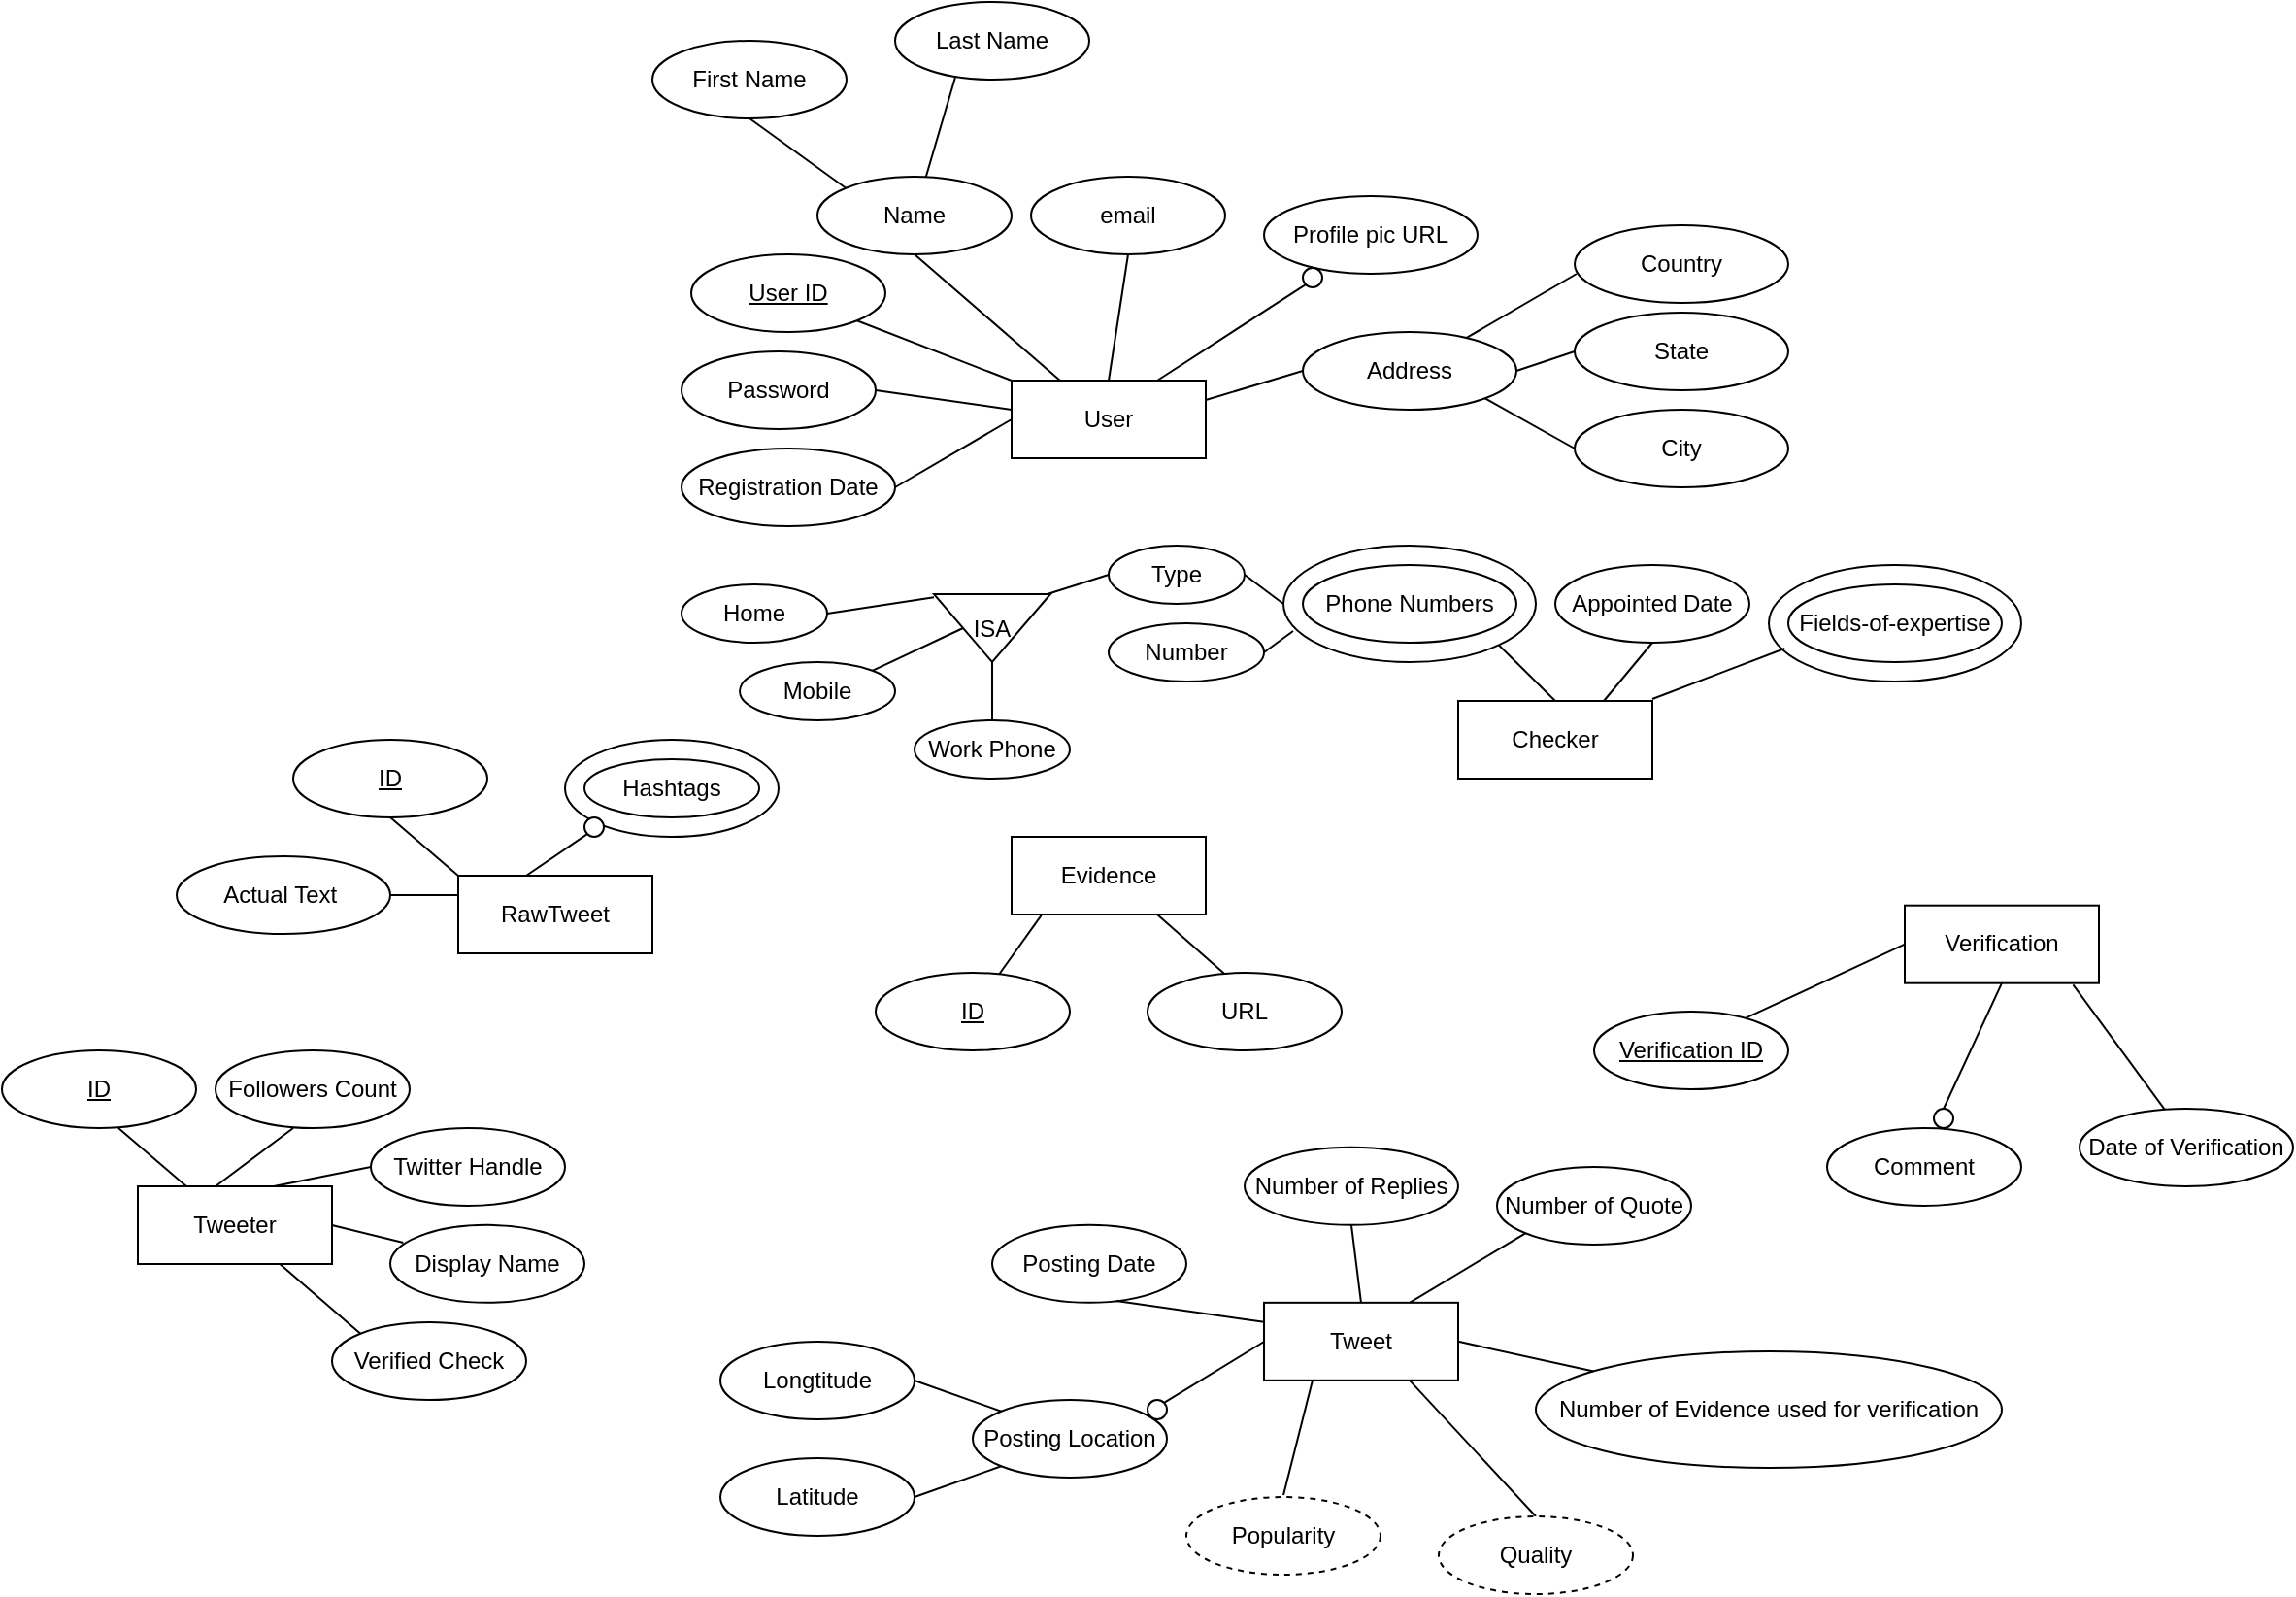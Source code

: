 <mxfile version="13.7.8" type="device"><diagram id="R2lEEEUBdFMjLlhIrx00" name="Page-1"><mxGraphModel dx="2190" dy="1040" grid="1" gridSize="10" guides="1" tooltips="1" connect="1" arrows="1" fold="1" page="1" pageScale="1" pageWidth="850" pageHeight="1100" math="0" shadow="0" extFonts="Permanent Marker^https://fonts.googleapis.com/css?family=Permanent+Marker"><root><mxCell id="0"/><mxCell id="1" parent="0"/><mxCell id="SPqMo29xUOXv5HfC4emS-43" value="" style="ellipse;whiteSpace=wrap;html=1;" vertex="1" parent="1"><mxGeometry x="340" y="330" width="130" height="60" as="geometry"/></mxCell><mxCell id="Zl-x6F84b25CzYWoy0cd-53" value="Tweeter" style="whiteSpace=wrap;html=1;align=center;" parent="1" vertex="1"><mxGeometry x="-500" y="650" width="100" height="40" as="geometry"/></mxCell><mxCell id="1N2LbQ6UHAANUHOMfzVF-2" value="Checker" style="whiteSpace=wrap;html=1;align=center;" parent="1" vertex="1"><mxGeometry x="180" y="400" width="100" height="40" as="geometry"/></mxCell><mxCell id="1N2LbQ6UHAANUHOMfzVF-47" value="RawTweet" style="whiteSpace=wrap;html=1;align=center;" parent="1" vertex="1"><mxGeometry x="-335" y="490" width="100" height="40" as="geometry"/></mxCell><mxCell id="1N2LbQ6UHAANUHOMfzVF-72" value="Tweet" style="whiteSpace=wrap;html=1;align=center;" parent="1" vertex="1"><mxGeometry x="80" y="709.92" width="100" height="40" as="geometry"/></mxCell><mxCell id="1N2LbQ6UHAANUHOMfzVF-87" value="Evidence" style="whiteSpace=wrap;html=1;align=center;" parent="1" vertex="1"><mxGeometry x="-50" y="470" width="100" height="40" as="geometry"/></mxCell><mxCell id="1N2LbQ6UHAANUHOMfzVF-145" value="Verification" style="whiteSpace=wrap;html=1;align=center;" parent="1" vertex="1"><mxGeometry x="410" y="505.35" width="100" height="40" as="geometry"/></mxCell><mxCell id="O9TEPQGxvD_UHUPM0MIn-1" value="User" style="whiteSpace=wrap;html=1;align=center;" parent="1" vertex="1"><mxGeometry x="-50" y="235" width="100" height="40" as="geometry"/></mxCell><mxCell id="SPqMo29xUOXv5HfC4emS-9" value="&lt;u&gt;User ID&lt;/u&gt;" style="ellipse;whiteSpace=wrap;html=1;" vertex="1" parent="1"><mxGeometry x="-215" y="170" width="100" height="40" as="geometry"/></mxCell><mxCell id="SPqMo29xUOXv5HfC4emS-10" value="" style="endArrow=none;html=1;exitX=1;exitY=1;exitDx=0;exitDy=0;" edge="1" parent="1" source="SPqMo29xUOXv5HfC4emS-9"><mxGeometry width="50" height="50" relative="1" as="geometry"><mxPoint x="-20" y="510" as="sourcePoint"/><mxPoint x="-50" y="235" as="targetPoint"/></mxGeometry></mxCell><mxCell id="SPqMo29xUOXv5HfC4emS-11" value="Name" style="ellipse;whiteSpace=wrap;html=1;" vertex="1" parent="1"><mxGeometry x="-150" y="130" width="100" height="40" as="geometry"/></mxCell><mxCell id="SPqMo29xUOXv5HfC4emS-12" value="" style="endArrow=none;html=1;exitX=0.5;exitY=1;exitDx=0;exitDy=0;entryX=0.25;entryY=0;entryDx=0;entryDy=0;" edge="1" parent="1" source="SPqMo29xUOXv5HfC4emS-11" target="O9TEPQGxvD_UHUPM0MIn-1"><mxGeometry width="50" height="50" relative="1" as="geometry"><mxPoint x="-90" y="200" as="sourcePoint"/><mxPoint y="230" as="targetPoint"/></mxGeometry></mxCell><mxCell id="SPqMo29xUOXv5HfC4emS-14" value="email" style="ellipse;whiteSpace=wrap;html=1;" vertex="1" parent="1"><mxGeometry x="-40" y="130" width="100" height="40" as="geometry"/></mxCell><mxCell id="SPqMo29xUOXv5HfC4emS-15" value="" style="endArrow=none;html=1;exitX=0.5;exitY=1;exitDx=0;exitDy=0;entryX=0.5;entryY=0;entryDx=0;entryDy=0;" edge="1" parent="1" source="SPqMo29xUOXv5HfC4emS-14" target="O9TEPQGxvD_UHUPM0MIn-1"><mxGeometry width="50" height="50" relative="1" as="geometry"><mxPoint x="20" y="190" as="sourcePoint"/><mxPoint x="20" y="230" as="targetPoint"/></mxGeometry></mxCell><mxCell id="SPqMo29xUOXv5HfC4emS-16" value="Password" style="ellipse;whiteSpace=wrap;html=1;" vertex="1" parent="1"><mxGeometry x="-220" y="220" width="100" height="40" as="geometry"/></mxCell><mxCell id="SPqMo29xUOXv5HfC4emS-17" value="" style="endArrow=none;html=1;exitX=1;exitY=0.5;exitDx=0;exitDy=0;" edge="1" parent="1" source="SPqMo29xUOXv5HfC4emS-16"><mxGeometry width="50" height="50" relative="1" as="geometry"><mxPoint x="-90" y="200" as="sourcePoint"/><mxPoint x="-50" y="250" as="targetPoint"/></mxGeometry></mxCell><mxCell id="SPqMo29xUOXv5HfC4emS-18" value="Registration Date" style="ellipse;whiteSpace=wrap;html=1;" vertex="1" parent="1"><mxGeometry x="-220" y="270" width="110" height="40" as="geometry"/></mxCell><mxCell id="SPqMo29xUOXv5HfC4emS-19" value="" style="endArrow=none;html=1;exitX=1;exitY=0.5;exitDx=0;exitDy=0;entryX=0;entryY=0.5;entryDx=0;entryDy=0;" edge="1" parent="1" source="SPqMo29xUOXv5HfC4emS-18" target="O9TEPQGxvD_UHUPM0MIn-1"><mxGeometry width="50" height="50" relative="1" as="geometry"><mxPoint x="-100" y="225" as="sourcePoint"/><mxPoint x="-40" y="250" as="targetPoint"/></mxGeometry></mxCell><mxCell id="SPqMo29xUOXv5HfC4emS-20" value="Address" style="ellipse;whiteSpace=wrap;html=1;" vertex="1" parent="1"><mxGeometry x="100" y="210" width="110" height="40" as="geometry"/></mxCell><mxCell id="SPqMo29xUOXv5HfC4emS-21" value="" style="endArrow=none;html=1;exitX=0;exitY=0.5;exitDx=0;exitDy=0;entryX=1;entryY=0.25;entryDx=0;entryDy=0;" edge="1" parent="1" source="SPqMo29xUOXv5HfC4emS-20" target="O9TEPQGxvD_UHUPM0MIn-1"><mxGeometry width="50" height="50" relative="1" as="geometry"><mxPoint x="104.645" y="194.142" as="sourcePoint"/><mxPoint x="60" y="250" as="targetPoint"/></mxGeometry></mxCell><mxCell id="SPqMo29xUOXv5HfC4emS-23" value="Country" style="ellipse;whiteSpace=wrap;html=1;" vertex="1" parent="1"><mxGeometry x="240" y="155" width="110" height="40" as="geometry"/></mxCell><mxCell id="SPqMo29xUOXv5HfC4emS-24" value="" style="endArrow=none;html=1;" edge="1" parent="1" target="SPqMo29xUOXv5HfC4emS-20"><mxGeometry width="50" height="50" relative="1" as="geometry"><mxPoint x="241" y="180" as="sourcePoint"/><mxPoint x="60" y="255" as="targetPoint"/></mxGeometry></mxCell><mxCell id="SPqMo29xUOXv5HfC4emS-25" value="State" style="ellipse;whiteSpace=wrap;html=1;" vertex="1" parent="1"><mxGeometry x="240" y="200" width="110" height="40" as="geometry"/></mxCell><mxCell id="SPqMo29xUOXv5HfC4emS-26" value="" style="endArrow=none;html=1;exitX=0;exitY=0.5;exitDx=0;exitDy=0;entryX=1;entryY=0.5;entryDx=0;entryDy=0;" edge="1" parent="1" source="SPqMo29xUOXv5HfC4emS-25" target="SPqMo29xUOXv5HfC4emS-20"><mxGeometry width="50" height="50" relative="1" as="geometry"><mxPoint x="251" y="190" as="sourcePoint"/><mxPoint x="210" y="223" as="targetPoint"/></mxGeometry></mxCell><mxCell id="SPqMo29xUOXv5HfC4emS-28" value="City" style="ellipse;whiteSpace=wrap;html=1;" vertex="1" parent="1"><mxGeometry x="240" y="250" width="110" height="40" as="geometry"/></mxCell><mxCell id="SPqMo29xUOXv5HfC4emS-29" value="" style="endArrow=none;html=1;exitX=0;exitY=0.5;exitDx=0;exitDy=0;entryX=1;entryY=1;entryDx=0;entryDy=0;" edge="1" parent="1" source="SPqMo29xUOXv5HfC4emS-28" target="SPqMo29xUOXv5HfC4emS-20"><mxGeometry width="50" height="50" relative="1" as="geometry"><mxPoint x="250" y="230" as="sourcePoint"/><mxPoint x="220.0" y="240" as="targetPoint"/></mxGeometry></mxCell><mxCell id="SPqMo29xUOXv5HfC4emS-32" value="Profile pic URL" style="ellipse;whiteSpace=wrap;html=1;" vertex="1" parent="1"><mxGeometry x="80" y="140" width="110" height="40" as="geometry"/></mxCell><mxCell id="SPqMo29xUOXv5HfC4emS-34" value="" style="endArrow=none;html=1;entryX=0.75;entryY=0;entryDx=0;entryDy=0;exitX=0;exitY=1;exitDx=0;exitDy=0;" edge="1" parent="1" source="SPqMo29xUOXv5HfC4emS-35" target="O9TEPQGxvD_UHUPM0MIn-1"><mxGeometry width="50" height="50" relative="1" as="geometry"><mxPoint x="90" y="190" as="sourcePoint"/><mxPoint x="50" y="230" as="targetPoint"/></mxGeometry></mxCell><mxCell id="SPqMo29xUOXv5HfC4emS-35" value="" style="ellipse;whiteSpace=wrap;html=1;aspect=fixed;" vertex="1" parent="1"><mxGeometry x="100" y="177" width="10" height="10" as="geometry"/></mxCell><mxCell id="SPqMo29xUOXv5HfC4emS-36" value="First Name" style="ellipse;whiteSpace=wrap;html=1;" vertex="1" parent="1"><mxGeometry x="-235" y="60" width="100" height="40" as="geometry"/></mxCell><mxCell id="SPqMo29xUOXv5HfC4emS-37" value="Last Name" style="ellipse;whiteSpace=wrap;html=1;" vertex="1" parent="1"><mxGeometry x="-110" y="40" width="100" height="40" as="geometry"/></mxCell><mxCell id="SPqMo29xUOXv5HfC4emS-38" value="" style="endArrow=none;html=1;exitX=0.5;exitY=1;exitDx=0;exitDy=0;entryX=0;entryY=0;entryDx=0;entryDy=0;" edge="1" parent="1" source="SPqMo29xUOXv5HfC4emS-36" target="SPqMo29xUOXv5HfC4emS-11"><mxGeometry width="50" height="50" relative="1" as="geometry"><mxPoint x="-90" y="180" as="sourcePoint"/><mxPoint x="-130" y="130" as="targetPoint"/></mxGeometry></mxCell><mxCell id="SPqMo29xUOXv5HfC4emS-39" value="" style="endArrow=none;html=1;exitX=0.31;exitY=0.968;exitDx=0;exitDy=0;exitPerimeter=0;" edge="1" parent="1" source="SPqMo29xUOXv5HfC4emS-37" target="SPqMo29xUOXv5HfC4emS-11"><mxGeometry width="50" height="50" relative="1" as="geometry"><mxPoint x="-80" y="190" as="sourcePoint"/><mxPoint x="-5" y="255" as="targetPoint"/></mxGeometry></mxCell><mxCell id="SPqMo29xUOXv5HfC4emS-40" value="Fields-of-expertise" style="ellipse;whiteSpace=wrap;html=1;" vertex="1" parent="1"><mxGeometry x="350" y="340" width="110" height="40" as="geometry"/></mxCell><mxCell id="SPqMo29xUOXv5HfC4emS-41" value="" style="endArrow=none;html=1;exitX=0.063;exitY=0.717;exitDx=0;exitDy=0;exitPerimeter=0;" edge="1" parent="1" source="SPqMo29xUOXv5HfC4emS-43"><mxGeometry width="50" height="50" relative="1" as="geometry"><mxPoint x="340" y="370" as="sourcePoint"/><mxPoint x="280" y="399" as="targetPoint"/></mxGeometry></mxCell><mxCell id="SPqMo29xUOXv5HfC4emS-44" value="Appointed Date" style="ellipse;whiteSpace=wrap;html=1;" vertex="1" parent="1"><mxGeometry x="230" y="330" width="100" height="40" as="geometry"/></mxCell><mxCell id="SPqMo29xUOXv5HfC4emS-45" value="" style="endArrow=none;html=1;exitX=0.5;exitY=1;exitDx=0;exitDy=0;entryX=0.75;entryY=0;entryDx=0;entryDy=0;" edge="1" parent="1" source="SPqMo29xUOXv5HfC4emS-44" target="1N2LbQ6UHAANUHOMfzVF-2"><mxGeometry width="50" height="50" relative="1" as="geometry"><mxPoint x="358.19" y="383.02" as="sourcePoint"/><mxPoint x="290" y="409" as="targetPoint"/></mxGeometry></mxCell><mxCell id="SPqMo29xUOXv5HfC4emS-46" value="" style="ellipse;whiteSpace=wrap;html=1;" vertex="1" parent="1"><mxGeometry x="90" y="320" width="130" height="60" as="geometry"/></mxCell><mxCell id="SPqMo29xUOXv5HfC4emS-47" value="Phone Numbers" style="ellipse;whiteSpace=wrap;html=1;" vertex="1" parent="1"><mxGeometry x="100" y="330" width="110" height="40" as="geometry"/></mxCell><mxCell id="SPqMo29xUOXv5HfC4emS-48" value="" style="endArrow=none;html=1;exitX=1;exitY=1;exitDx=0;exitDy=0;entryX=0.5;entryY=0;entryDx=0;entryDy=0;" edge="1" parent="1" source="SPqMo29xUOXv5HfC4emS-46" target="1N2LbQ6UHAANUHOMfzVF-2"><mxGeometry width="50" height="50" relative="1" as="geometry"><mxPoint x="275" y="370" as="sourcePoint"/><mxPoint x="265" y="410" as="targetPoint"/></mxGeometry></mxCell><mxCell id="SPqMo29xUOXv5HfC4emS-49" value="Type" style="ellipse;whiteSpace=wrap;html=1;" vertex="1" parent="1"><mxGeometry y="320" width="70" height="30" as="geometry"/></mxCell><mxCell id="SPqMo29xUOXv5HfC4emS-50" value="Number" style="ellipse;whiteSpace=wrap;html=1;" vertex="1" parent="1"><mxGeometry y="360" width="80" height="30" as="geometry"/></mxCell><mxCell id="SPqMo29xUOXv5HfC4emS-51" value="" style="endArrow=none;html=1;exitX=1;exitY=0.5;exitDx=0;exitDy=0;entryX=0;entryY=0.5;entryDx=0;entryDy=0;" edge="1" parent="1" source="SPqMo29xUOXv5HfC4emS-49" target="SPqMo29xUOXv5HfC4emS-46"><mxGeometry width="50" height="50" relative="1" as="geometry"><mxPoint x="180.707" y="371.33" as="sourcePoint"/><mxPoint x="60" y="340" as="targetPoint"/></mxGeometry></mxCell><mxCell id="SPqMo29xUOXv5HfC4emS-52" value="" style="endArrow=none;html=1;exitX=1;exitY=0.5;exitDx=0;exitDy=0;" edge="1" parent="1" source="SPqMo29xUOXv5HfC4emS-50"><mxGeometry width="50" height="50" relative="1" as="geometry"><mxPoint x="40" y="340" as="sourcePoint"/><mxPoint x="95" y="364" as="targetPoint"/></mxGeometry></mxCell><mxCell id="SPqMo29xUOXv5HfC4emS-55" value="&lt;u&gt;ID&lt;/u&gt;" style="ellipse;whiteSpace=wrap;html=1;" vertex="1" parent="1"><mxGeometry x="-420" y="420.0" width="100" height="40" as="geometry"/></mxCell><mxCell id="SPqMo29xUOXv5HfC4emS-56" value="" style="endArrow=none;html=1;exitX=0.5;exitY=1;exitDx=0;exitDy=0;entryX=0;entryY=0;entryDx=0;entryDy=0;" edge="1" parent="1" source="SPqMo29xUOXv5HfC4emS-55" target="1N2LbQ6UHAANUHOMfzVF-47"><mxGeometry width="50" height="50" relative="1" as="geometry"><mxPoint x="30" y="780" as="sourcePoint"/><mxPoint x="80" y="750" as="targetPoint"/></mxGeometry></mxCell><mxCell id="SPqMo29xUOXv5HfC4emS-57" value="Actual Text&amp;nbsp;" style="ellipse;whiteSpace=wrap;html=1;" vertex="1" parent="1"><mxGeometry x="-480" y="480" width="110" height="40" as="geometry"/></mxCell><mxCell id="SPqMo29xUOXv5HfC4emS-58" value="" style="endArrow=none;html=1;exitX=1;exitY=0.5;exitDx=0;exitDy=0;entryX=0;entryY=0.25;entryDx=0;entryDy=0;" edge="1" parent="1" source="SPqMo29xUOXv5HfC4emS-57" target="1N2LbQ6UHAANUHOMfzVF-47"><mxGeometry width="50" height="50" relative="1" as="geometry"><mxPoint x="-360" y="470" as="sourcePoint"/><mxPoint x="-340" y="500" as="targetPoint"/></mxGeometry></mxCell><mxCell id="SPqMo29xUOXv5HfC4emS-59" value="" style="ellipse;whiteSpace=wrap;html=1;" vertex="1" parent="1"><mxGeometry x="-280" y="420" width="110" height="50" as="geometry"/></mxCell><mxCell id="SPqMo29xUOXv5HfC4emS-60" value="Hashtags" style="ellipse;whiteSpace=wrap;html=1;" vertex="1" parent="1"><mxGeometry x="-270" y="430" width="90" height="30" as="geometry"/></mxCell><mxCell id="SPqMo29xUOXv5HfC4emS-61" value="" style="endArrow=none;html=1;exitX=0;exitY=1;exitDx=0;exitDy=0;" edge="1" parent="1" source="SPqMo29xUOXv5HfC4emS-62"><mxGeometry width="50" height="50" relative="1" as="geometry"><mxPoint x="-270" y="470" as="sourcePoint"/><mxPoint x="-300" y="490" as="targetPoint"/></mxGeometry></mxCell><mxCell id="SPqMo29xUOXv5HfC4emS-62" value="" style="ellipse;whiteSpace=wrap;html=1;aspect=fixed;" vertex="1" parent="1"><mxGeometry x="-270" y="460" width="10" height="10" as="geometry"/></mxCell><mxCell id="SPqMo29xUOXv5HfC4emS-68" value="&lt;u&gt;ID&lt;/u&gt;" style="ellipse;whiteSpace=wrap;html=1;" vertex="1" parent="1"><mxGeometry x="-570" y="580.0" width="100" height="40" as="geometry"/></mxCell><mxCell id="SPqMo29xUOXv5HfC4emS-69" value="" style="endArrow=none;html=1;entryX=0.25;entryY=0;entryDx=0;entryDy=0;" edge="1" parent="1" target="Zl-x6F84b25CzYWoy0cd-53"><mxGeometry width="50" height="50" relative="1" as="geometry"><mxPoint x="-510" y="620" as="sourcePoint"/><mxPoint x="-325" y="510" as="targetPoint"/></mxGeometry></mxCell><mxCell id="SPqMo29xUOXv5HfC4emS-70" value="Followers Count" style="ellipse;whiteSpace=wrap;html=1;" vertex="1" parent="1"><mxGeometry x="-460" y="580.0" width="100" height="40" as="geometry"/></mxCell><mxCell id="SPqMo29xUOXv5HfC4emS-71" value="" style="endArrow=none;html=1;" edge="1" parent="1"><mxGeometry width="50" height="50" relative="1" as="geometry"><mxPoint x="-420" y="620" as="sourcePoint"/><mxPoint x="-460" y="650" as="targetPoint"/></mxGeometry></mxCell><mxCell id="SPqMo29xUOXv5HfC4emS-72" value="Twitter Handle" style="ellipse;whiteSpace=wrap;html=1;" vertex="1" parent="1"><mxGeometry x="-380" y="620.0" width="100" height="40" as="geometry"/></mxCell><mxCell id="SPqMo29xUOXv5HfC4emS-74" value="" style="endArrow=none;html=1;exitX=0;exitY=0.5;exitDx=0;exitDy=0;" edge="1" parent="1" source="SPqMo29xUOXv5HfC4emS-72"><mxGeometry width="50" height="50" relative="1" as="geometry"><mxPoint x="-410" y="630.0" as="sourcePoint"/><mxPoint x="-430" y="650" as="targetPoint"/></mxGeometry></mxCell><mxCell id="SPqMo29xUOXv5HfC4emS-75" value="Display Name" style="ellipse;whiteSpace=wrap;html=1;" vertex="1" parent="1"><mxGeometry x="-370" y="669.92" width="100" height="40" as="geometry"/></mxCell><mxCell id="SPqMo29xUOXv5HfC4emS-76" value="" style="endArrow=none;html=1;exitX=0.067;exitY=0.227;exitDx=0;exitDy=0;exitPerimeter=0;entryX=1;entryY=0.5;entryDx=0;entryDy=0;" edge="1" parent="1" source="SPqMo29xUOXv5HfC4emS-75" target="Zl-x6F84b25CzYWoy0cd-53"><mxGeometry width="50" height="50" relative="1" as="geometry"><mxPoint x="-370.0" y="650.0" as="sourcePoint"/><mxPoint x="-420" y="660.0" as="targetPoint"/></mxGeometry></mxCell><mxCell id="SPqMo29xUOXv5HfC4emS-77" value="Verified Check" style="ellipse;whiteSpace=wrap;html=1;" vertex="1" parent="1"><mxGeometry x="-400" y="720.0" width="100" height="40" as="geometry"/></mxCell><mxCell id="SPqMo29xUOXv5HfC4emS-78" value="" style="endArrow=none;html=1;exitX=0;exitY=0;exitDx=0;exitDy=0;" edge="1" parent="1" source="SPqMo29xUOXv5HfC4emS-77" target="Zl-x6F84b25CzYWoy0cd-53"><mxGeometry width="50" height="50" relative="1" as="geometry"><mxPoint x="-353.3" y="689" as="sourcePoint"/><mxPoint x="-390" y="680.0" as="targetPoint"/></mxGeometry></mxCell><mxCell id="SPqMo29xUOXv5HfC4emS-79" value="Posting Date" style="ellipse;whiteSpace=wrap;html=1;" vertex="1" parent="1"><mxGeometry x="-60" y="669.92" width="100" height="40" as="geometry"/></mxCell><mxCell id="SPqMo29xUOXv5HfC4emS-80" value="" style="endArrow=none;html=1;exitX=0.639;exitY=0.977;exitDx=0;exitDy=0;exitPerimeter=0;entryX=0;entryY=0.25;entryDx=0;entryDy=0;" edge="1" parent="1" source="SPqMo29xUOXv5HfC4emS-79" target="1N2LbQ6UHAANUHOMfzVF-72"><mxGeometry width="50" height="50" relative="1" as="geometry"><mxPoint x="-353.3" y="689" as="sourcePoint"/><mxPoint x="-390" y="680.0" as="targetPoint"/></mxGeometry></mxCell><mxCell id="SPqMo29xUOXv5HfC4emS-81" value="Posting Location" style="ellipse;whiteSpace=wrap;html=1;" vertex="1" parent="1"><mxGeometry x="-70" y="760.0" width="100" height="40" as="geometry"/></mxCell><mxCell id="SPqMo29xUOXv5HfC4emS-82" value="" style="ellipse;whiteSpace=wrap;html=1;aspect=fixed;" vertex="1" parent="1"><mxGeometry x="20" y="760" width="10" height="10" as="geometry"/></mxCell><mxCell id="SPqMo29xUOXv5HfC4emS-83" value="" style="endArrow=none;html=1;exitX=1;exitY=0;exitDx=0;exitDy=0;" edge="1" parent="1" source="SPqMo29xUOXv5HfC4emS-82"><mxGeometry width="50" height="50" relative="1" as="geometry"><mxPoint x="13.9" y="719" as="sourcePoint"/><mxPoint x="80" y="730" as="targetPoint"/></mxGeometry></mxCell><mxCell id="SPqMo29xUOXv5HfC4emS-84" value="Longtitude" style="ellipse;whiteSpace=wrap;html=1;" vertex="1" parent="1"><mxGeometry x="-200" y="730.0" width="100" height="40" as="geometry"/></mxCell><mxCell id="SPqMo29xUOXv5HfC4emS-85" value="Latitude" style="ellipse;whiteSpace=wrap;html=1;" vertex="1" parent="1"><mxGeometry x="-200" y="790.0" width="100" height="40" as="geometry"/></mxCell><mxCell id="SPqMo29xUOXv5HfC4emS-86" value="" style="endArrow=none;html=1;entryX=0;entryY=0;entryDx=0;entryDy=0;exitX=1;exitY=0.5;exitDx=0;exitDy=0;" edge="1" parent="1" source="SPqMo29xUOXv5HfC4emS-84" target="SPqMo29xUOXv5HfC4emS-81"><mxGeometry width="50" height="50" relative="1" as="geometry"><mxPoint x="-120" y="750" as="sourcePoint"/><mxPoint x="90" y="729.92" as="targetPoint"/></mxGeometry></mxCell><mxCell id="SPqMo29xUOXv5HfC4emS-87" value="" style="endArrow=none;html=1;exitX=1;exitY=0.5;exitDx=0;exitDy=0;entryX=0;entryY=1;entryDx=0;entryDy=0;" edge="1" parent="1" source="SPqMo29xUOXv5HfC4emS-85" target="SPqMo29xUOXv5HfC4emS-81"><mxGeometry width="50" height="50" relative="1" as="geometry"><mxPoint x="-90" y="750.0" as="sourcePoint"/><mxPoint x="-45.355" y="775.858" as="targetPoint"/></mxGeometry></mxCell><mxCell id="SPqMo29xUOXv5HfC4emS-89" value="Number of Replies" style="ellipse;whiteSpace=wrap;html=1;" vertex="1" parent="1"><mxGeometry x="70" y="629.92" width="110" height="40" as="geometry"/></mxCell><mxCell id="SPqMo29xUOXv5HfC4emS-90" value="Number of Quote" style="ellipse;whiteSpace=wrap;html=1;" vertex="1" parent="1"><mxGeometry x="200" y="640" width="100" height="40" as="geometry"/></mxCell><mxCell id="SPqMo29xUOXv5HfC4emS-91" value="" style="endArrow=none;html=1;entryX=0.25;entryY=1;entryDx=0;entryDy=0;" edge="1" parent="1" target="1N2LbQ6UHAANUHOMfzVF-72"><mxGeometry width="50" height="50" relative="1" as="geometry"><mxPoint x="90" y="809" as="sourcePoint"/><mxPoint x="90" y="729.92" as="targetPoint"/></mxGeometry></mxCell><mxCell id="SPqMo29xUOXv5HfC4emS-92" value="" style="endArrow=none;html=1;entryX=0.5;entryY=1;entryDx=0;entryDy=0;fontStyle=1;exitX=0.5;exitY=0;exitDx=0;exitDy=0;" edge="1" parent="1" source="1N2LbQ6UHAANUHOMfzVF-72" target="SPqMo29xUOXv5HfC4emS-89"><mxGeometry width="50" height="50" relative="1" as="geometry"><mxPoint x="130" y="720" as="sourcePoint"/><mxPoint x="100" y="739.92" as="targetPoint"/></mxGeometry></mxCell><mxCell id="SPqMo29xUOXv5HfC4emS-93" value="&lt;u&gt;ID&lt;/u&gt;" style="ellipse;whiteSpace=wrap;html=1;" vertex="1" parent="1"><mxGeometry x="-120" y="540.0" width="100" height="40" as="geometry"/></mxCell><mxCell id="SPqMo29xUOXv5HfC4emS-94" value="" style="endArrow=none;html=1;exitX=0.153;exitY=1.011;exitDx=0;exitDy=0;exitPerimeter=0;" edge="1" parent="1" source="1N2LbQ6UHAANUHOMfzVF-87" target="SPqMo29xUOXv5HfC4emS-93"><mxGeometry width="50" height="50" relative="1" as="geometry"><mxPoint x="-500" y="630.0" as="sourcePoint"/><mxPoint x="-465" y="660.0" as="targetPoint"/></mxGeometry></mxCell><mxCell id="SPqMo29xUOXv5HfC4emS-95" value="URL" style="ellipse;whiteSpace=wrap;html=1;" vertex="1" parent="1"><mxGeometry x="20" y="540.0" width="100" height="40" as="geometry"/></mxCell><mxCell id="SPqMo29xUOXv5HfC4emS-96" value="" style="endArrow=none;html=1;exitX=0.75;exitY=1;exitDx=0;exitDy=0;entryX=0.396;entryY=0.011;entryDx=0;entryDy=0;entryPerimeter=0;" edge="1" parent="1" source="1N2LbQ6UHAANUHOMfzVF-87" target="SPqMo29xUOXv5HfC4emS-95"><mxGeometry width="50" height="50" relative="1" as="geometry"><mxPoint x="-24.7" y="520.44" as="sourcePoint"/><mxPoint x="70" y="545" as="targetPoint"/></mxGeometry></mxCell><mxCell id="SPqMo29xUOXv5HfC4emS-97" value="&lt;u&gt;Verification ID&lt;/u&gt;" style="ellipse;whiteSpace=wrap;html=1;" vertex="1" parent="1"><mxGeometry x="250" y="560.0" width="100" height="40" as="geometry"/></mxCell><mxCell id="SPqMo29xUOXv5HfC4emS-98" value="Comment" style="ellipse;whiteSpace=wrap;html=1;" vertex="1" parent="1"><mxGeometry x="370" y="620.0" width="100" height="40" as="geometry"/></mxCell><mxCell id="SPqMo29xUOXv5HfC4emS-99" value="" style="ellipse;whiteSpace=wrap;html=1;aspect=fixed;" vertex="1" parent="1"><mxGeometry x="425" y="610" width="10" height="10" as="geometry"/></mxCell><mxCell id="SPqMo29xUOXv5HfC4emS-100" value="" style="endArrow=none;html=1;entryX=0;entryY=0.5;entryDx=0;entryDy=0;exitX=0.781;exitY=0.082;exitDx=0;exitDy=0;exitPerimeter=0;" edge="1" parent="1" source="SPqMo29xUOXv5HfC4emS-97" target="1N2LbQ6UHAANUHOMfzVF-145"><mxGeometry width="50" height="50" relative="1" as="geometry"><mxPoint x="100" y="819" as="sourcePoint"/><mxPoint x="115" y="759.92" as="targetPoint"/></mxGeometry></mxCell><mxCell id="SPqMo29xUOXv5HfC4emS-101" value="" style="endArrow=none;html=1;entryX=0.5;entryY=1;entryDx=0;entryDy=0;exitX=0.5;exitY=0;exitDx=0;exitDy=0;" edge="1" parent="1" source="SPqMo29xUOXv5HfC4emS-99" target="1N2LbQ6UHAANUHOMfzVF-145"><mxGeometry width="50" height="50" relative="1" as="geometry"><mxPoint x="338.1" y="573.28" as="sourcePoint"/><mxPoint x="420" y="535.35" as="targetPoint"/></mxGeometry></mxCell><mxCell id="SPqMo29xUOXv5HfC4emS-102" value="Date of Verification" style="ellipse;whiteSpace=wrap;html=1;" vertex="1" parent="1"><mxGeometry x="500" y="610" width="110" height="40" as="geometry"/></mxCell><mxCell id="SPqMo29xUOXv5HfC4emS-103" value="" style="endArrow=none;html=1;entryX=0.867;entryY=1.02;entryDx=0;entryDy=0;exitX=0.399;exitY=0.011;exitDx=0;exitDy=0;exitPerimeter=0;entryPerimeter=0;" edge="1" parent="1" source="SPqMo29xUOXv5HfC4emS-102" target="1N2LbQ6UHAANUHOMfzVF-145"><mxGeometry width="50" height="50" relative="1" as="geometry"><mxPoint x="338.1" y="573.28" as="sourcePoint"/><mxPoint x="420" y="535.35" as="targetPoint"/></mxGeometry></mxCell><mxCell id="SPqMo29xUOXv5HfC4emS-104" value="ISA" style="triangle;whiteSpace=wrap;html=1;direction=south;" vertex="1" parent="1"><mxGeometry x="-90" y="345" width="60" height="35" as="geometry"/></mxCell><mxCell id="SPqMo29xUOXv5HfC4emS-105" value="" style="endArrow=none;html=1;exitX=0;exitY=0.028;exitDx=0;exitDy=0;entryX=0;entryY=0.5;entryDx=0;entryDy=0;exitPerimeter=0;" edge="1" parent="1" source="SPqMo29xUOXv5HfC4emS-104" target="SPqMo29xUOXv5HfC4emS-49"><mxGeometry width="50" height="50" relative="1" as="geometry"><mxPoint x="-100" y="300" as="sourcePoint"/><mxPoint x="-40" y="265" as="targetPoint"/></mxGeometry></mxCell><mxCell id="SPqMo29xUOXv5HfC4emS-106" value="" style="endArrow=none;html=1;entryX=0.048;entryY=1;entryDx=0;entryDy=0;entryPerimeter=0;exitX=1;exitY=0.5;exitDx=0;exitDy=0;" edge="1" parent="1" source="SPqMo29xUOXv5HfC4emS-109" target="SPqMo29xUOXv5HfC4emS-104"><mxGeometry width="50" height="50" relative="1" as="geometry"><mxPoint x="-150" y="350" as="sourcePoint"/><mxPoint x="10" y="345" as="targetPoint"/></mxGeometry></mxCell><mxCell id="SPqMo29xUOXv5HfC4emS-107" value="" style="endArrow=none;html=1;entryX=0.5;entryY=1;entryDx=0;entryDy=0;exitX=1;exitY=0;exitDx=0;exitDy=0;" edge="1" parent="1" source="SPqMo29xUOXv5HfC4emS-110" target="SPqMo29xUOXv5HfC4emS-104"><mxGeometry width="50" height="50" relative="1" as="geometry"><mxPoint x="-130" y="380" as="sourcePoint"/><mxPoint x="-80" y="356.68" as="targetPoint"/></mxGeometry></mxCell><mxCell id="SPqMo29xUOXv5HfC4emS-108" value="" style="endArrow=none;html=1;entryX=1;entryY=0.5;entryDx=0;entryDy=0;exitX=0.5;exitY=0;exitDx=0;exitDy=0;" edge="1" parent="1" source="SPqMo29xUOXv5HfC4emS-111" target="SPqMo29xUOXv5HfC4emS-104"><mxGeometry width="50" height="50" relative="1" as="geometry"><mxPoint x="-60" y="410" as="sourcePoint"/><mxPoint x="-65" y="372.5" as="targetPoint"/></mxGeometry></mxCell><mxCell id="SPqMo29xUOXv5HfC4emS-109" value="Home" style="ellipse;whiteSpace=wrap;html=1;" vertex="1" parent="1"><mxGeometry x="-220" y="340" width="75" height="30" as="geometry"/></mxCell><mxCell id="SPqMo29xUOXv5HfC4emS-110" value="Mobile" style="ellipse;whiteSpace=wrap;html=1;" vertex="1" parent="1"><mxGeometry x="-190" y="380" width="80" height="30" as="geometry"/></mxCell><mxCell id="SPqMo29xUOXv5HfC4emS-111" value="Work Phone" style="ellipse;whiteSpace=wrap;html=1;" vertex="1" parent="1"><mxGeometry x="-100" y="410" width="80" height="30" as="geometry"/></mxCell><mxCell id="SPqMo29xUOXv5HfC4emS-113" value="Number of Evidence used for verification" style="ellipse;whiteSpace=wrap;html=1;" vertex="1" parent="1"><mxGeometry x="220" y="735" width="240" height="60" as="geometry"/></mxCell><mxCell id="SPqMo29xUOXv5HfC4emS-114" value="" style="endArrow=none;html=1;exitX=0.75;exitY=1;exitDx=0;exitDy=0;entryX=0.5;entryY=0;entryDx=0;entryDy=0;fontStyle=1;" edge="1" parent="1" source="1N2LbQ6UHAANUHOMfzVF-72" target="SPqMo29xUOXv5HfC4emS-119"><mxGeometry width="50" height="50" relative="1" as="geometry"><mxPoint x="165" y="759.92" as="sourcePoint"/><mxPoint x="202.46" y="820.44" as="targetPoint"/></mxGeometry></mxCell><mxCell id="SPqMo29xUOXv5HfC4emS-115" value="Popularity" style="ellipse;whiteSpace=wrap;html=1;dashed=1;" vertex="1" parent="1"><mxGeometry x="40" y="810" width="100" height="40" as="geometry"/></mxCell><mxCell id="SPqMo29xUOXv5HfC4emS-118" value="" style="endArrow=none;html=1;entryX=0.75;entryY=0;entryDx=0;entryDy=0;exitX=0;exitY=1;exitDx=0;exitDy=0;" edge="1" parent="1" source="SPqMo29xUOXv5HfC4emS-90" target="1N2LbQ6UHAANUHOMfzVF-72"><mxGeometry width="50" height="50" relative="1" as="geometry"><mxPoint x="100" y="819.0" as="sourcePoint"/><mxPoint x="115" y="759.92" as="targetPoint"/></mxGeometry></mxCell><mxCell id="SPqMo29xUOXv5HfC4emS-119" value="Quality" style="ellipse;whiteSpace=wrap;html=1;dashed=1;" vertex="1" parent="1"><mxGeometry x="170" y="820" width="100" height="40" as="geometry"/></mxCell><mxCell id="SPqMo29xUOXv5HfC4emS-120" value="" style="endArrow=none;html=1;exitX=1;exitY=0.5;exitDx=0;exitDy=0;fontStyle=1;" edge="1" parent="1" source="1N2LbQ6UHAANUHOMfzVF-72" target="SPqMo29xUOXv5HfC4emS-113"><mxGeometry width="50" height="50" relative="1" as="geometry"><mxPoint x="100" y="860" as="sourcePoint"/><mxPoint x="162.46" y="910.44" as="targetPoint"/></mxGeometry></mxCell></root></mxGraphModel></diagram></mxfile>